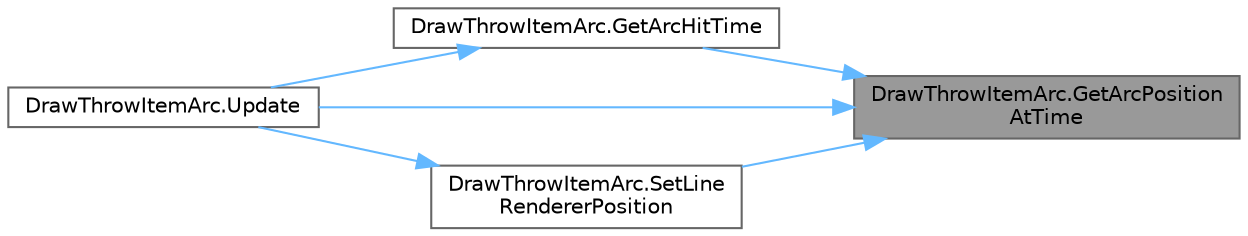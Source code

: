 digraph "DrawThrowItemArc.GetArcPositionAtTime"
{
 // LATEX_PDF_SIZE
  bgcolor="transparent";
  edge [fontname=Helvetica,fontsize=10,labelfontname=Helvetica,labelfontsize=10];
  node [fontname=Helvetica,fontsize=10,shape=box,height=0.2,width=0.4];
  rankdir="RL";
  Node1 [id="Node000001",label="DrawThrowItemArc.GetArcPosition\lAtTime",height=0.2,width=0.4,color="gray40", fillcolor="grey60", style="filled", fontcolor="black",tooltip="指定時間に対するアーチの放物線上の座標を返す"];
  Node1 -> Node2 [id="edge1_Node000001_Node000002",dir="back",color="steelblue1",style="solid",tooltip=" "];
  Node2 [id="Node000002",label="DrawThrowItemArc.GetArcHitTime",height=0.2,width=0.4,color="grey40", fillcolor="white", style="filled",URL="$class_draw_throw_item_arc.html#ad8edab7db635fc27677c17d5712e299d",tooltip="2点間の線分で衝突判定し、衝突する時間を返す"];
  Node2 -> Node3 [id="edge2_Node000002_Node000003",dir="back",color="steelblue1",style="solid",tooltip=" "];
  Node3 [id="Node000003",label="DrawThrowItemArc.Update",height=0.2,width=0.4,color="grey40", fillcolor="white", style="filled",URL="$class_draw_throw_item_arc.html#a172a719cdf348117e793209cdbf76462",tooltip=" "];
  Node1 -> Node4 [id="edge3_Node000001_Node000004",dir="back",color="steelblue1",style="solid",tooltip=" "];
  Node4 [id="Node000004",label="DrawThrowItemArc.SetLine\lRendererPosition",height=0.2,width=0.4,color="grey40", fillcolor="white", style="filled",URL="$class_draw_throw_item_arc.html#ac19af02bd2c55e2aa6cf1d3a9ca16e7c",tooltip="LineRendererの座標を更新"];
  Node4 -> Node3 [id="edge4_Node000004_Node000003",dir="back",color="steelblue1",style="solid",tooltip=" "];
  Node1 -> Node3 [id="edge5_Node000001_Node000003",dir="back",color="steelblue1",style="solid",tooltip=" "];
}
